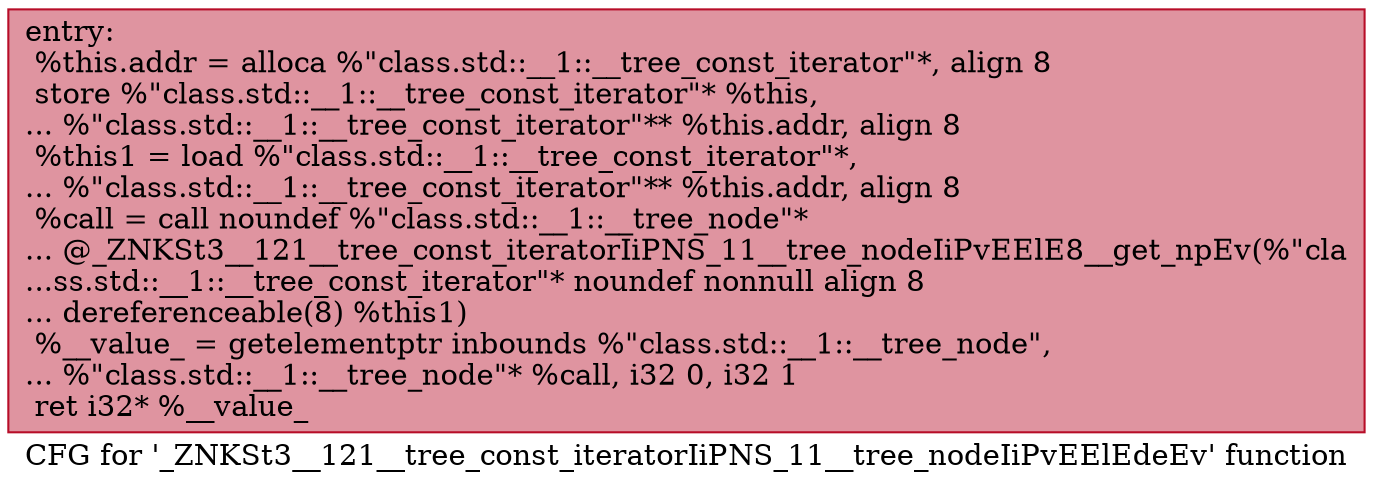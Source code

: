digraph "CFG for '_ZNKSt3__121__tree_const_iteratorIiPNS_11__tree_nodeIiPvEElEdeEv' function" {
	label="CFG for '_ZNKSt3__121__tree_const_iteratorIiPNS_11__tree_nodeIiPvEElEdeEv' function";

	Node0x600002555e80 [shape=record,color="#b70d28ff", style=filled, fillcolor="#b70d2870",label="{entry:\l  %this.addr = alloca %\"class.std::__1::__tree_const_iterator\"*, align 8\l  store %\"class.std::__1::__tree_const_iterator\"* %this,\l... %\"class.std::__1::__tree_const_iterator\"** %this.addr, align 8\l  %this1 = load %\"class.std::__1::__tree_const_iterator\"*,\l... %\"class.std::__1::__tree_const_iterator\"** %this.addr, align 8\l  %call = call noundef %\"class.std::__1::__tree_node\"*\l... @_ZNKSt3__121__tree_const_iteratorIiPNS_11__tree_nodeIiPvEElE8__get_npEv(%\"cla\l...ss.std::__1::__tree_const_iterator\"* noundef nonnull align 8\l... dereferenceable(8) %this1)\l  %__value_ = getelementptr inbounds %\"class.std::__1::__tree_node\",\l... %\"class.std::__1::__tree_node\"* %call, i32 0, i32 1\l  ret i32* %__value_\l}"];
}
